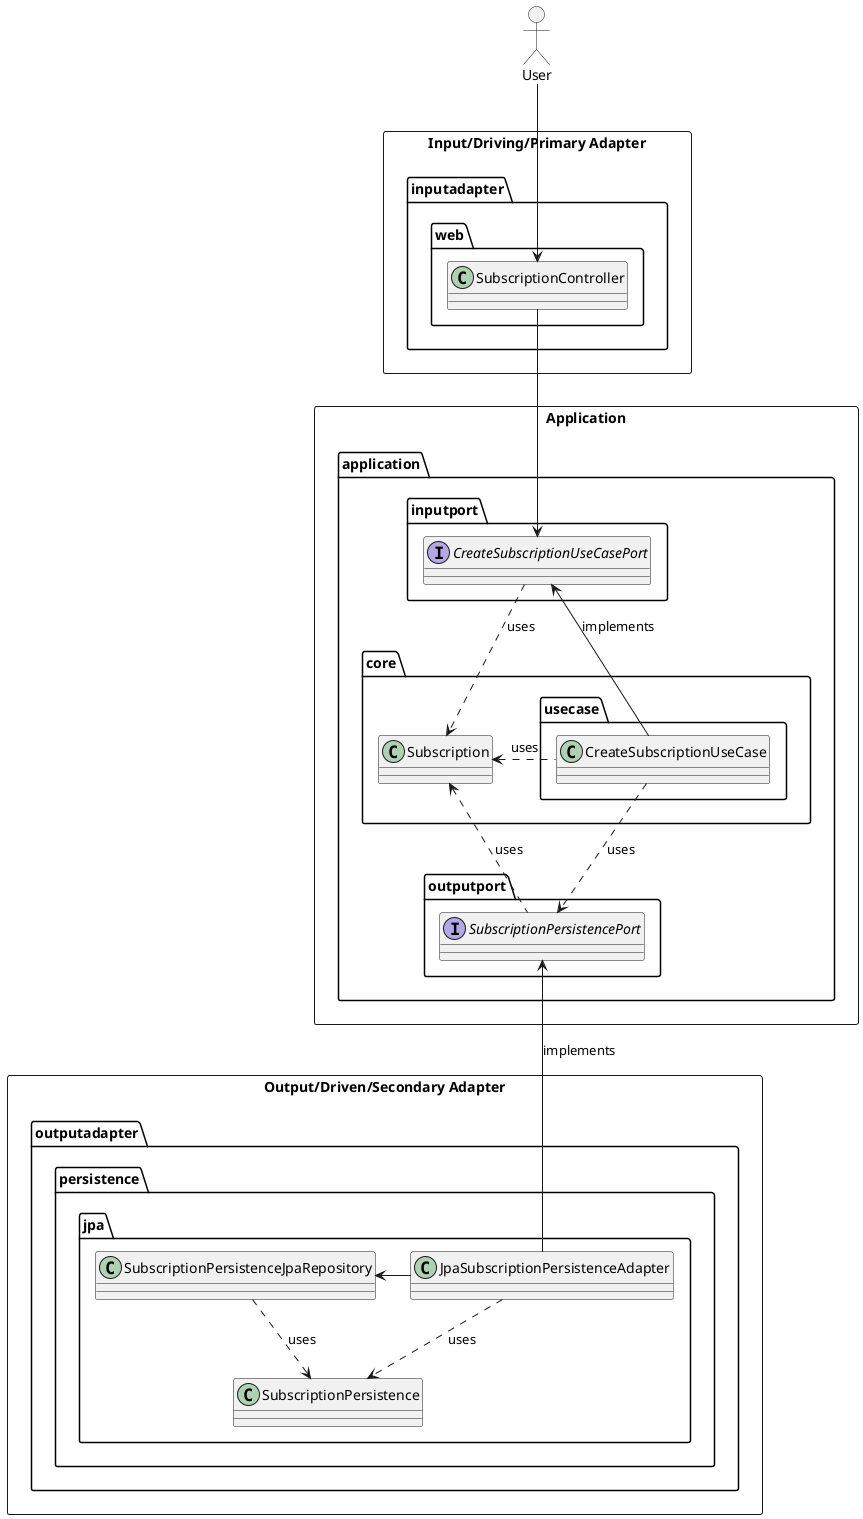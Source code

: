 @startuml
allowmixing

rectangle "Input/Driving/Primary Adapter" {
	package inputadapter {
		package web {
			class SubscriptionController
		}
	}
}

rectangle "Application" {
	package application {
		package inputport {
			interface CreateSubscriptionUseCasePort
		}

		package core {
			class Subscription
			package usecase {
				class CreateSubscriptionUseCase
			}
		}

		package outputport {
			interface SubscriptionPersistencePort
		}
	}
}

rectangle "Output/Driven/Secondary Adapter" {
	package outputadapter {
		package persistence {
			package jpa {
				class JpaSubscriptionPersistenceAdapter
				class SubscriptionPersistenceJpaRepository
				class SubscriptionPersistence
			}
		}
	}
}

actor User
User -down-> SubscriptionController

SubscriptionController -down-> CreateSubscriptionUseCasePort
CreateSubscriptionUseCasePort .down.> Subscription: uses
CreateSubscriptionUseCase -up-> CreateSubscriptionUseCasePort: implements
CreateSubscriptionUseCase .left.> Subscription: uses
CreateSubscriptionUseCase .down.> SubscriptionPersistencePort: uses

SubscriptionPersistencePort .up.> Subscription: uses

JpaSubscriptionPersistenceAdapter -up-> SubscriptionPersistencePort: implements
JpaSubscriptionPersistenceAdapter -left-> SubscriptionPersistenceJpaRepository
SubscriptionPersistenceJpaRepository ..> SubscriptionPersistence: uses
JpaSubscriptionPersistenceAdapter ..> SubscriptionPersistence: uses

@enduml